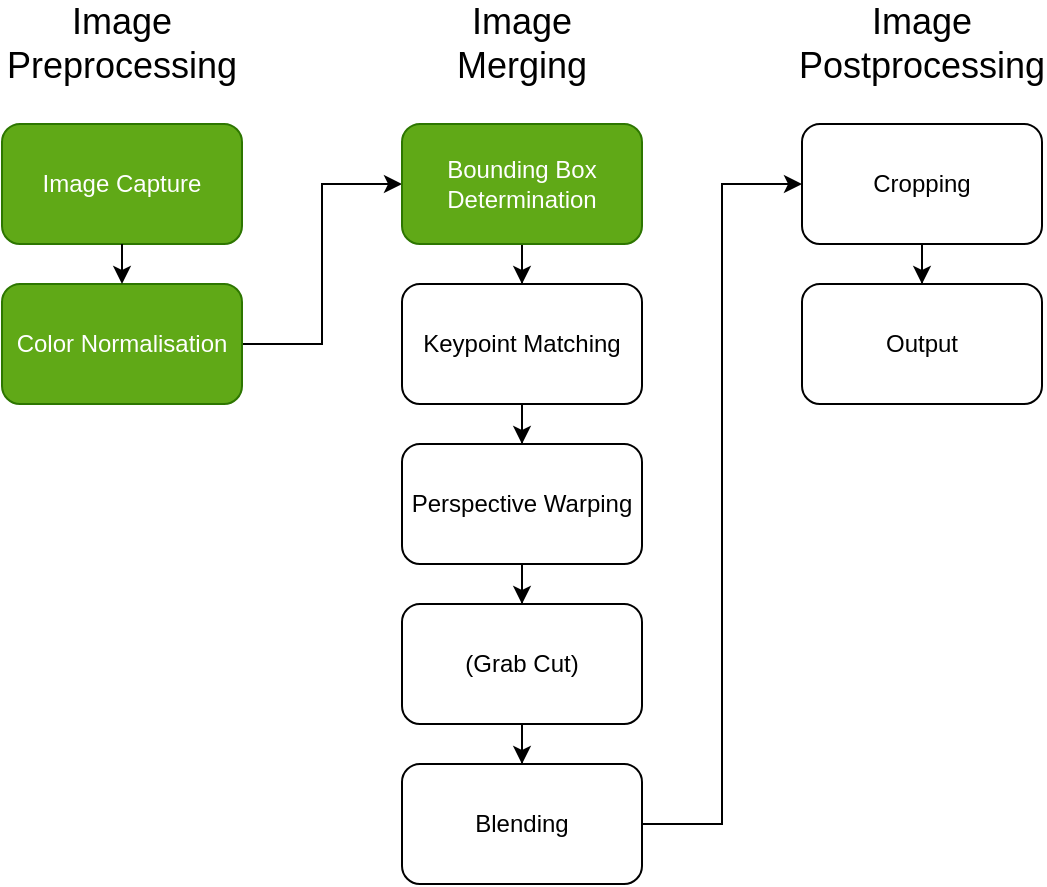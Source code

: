 <mxfile version="13.8.8" type="device"><diagram id="tH2G5QiGqLf6Uz5fBXTw" name="Page-1"><mxGraphModel dx="1422" dy="807" grid="1" gridSize="10" guides="1" tooltips="1" connect="1" arrows="1" fold="1" page="1" pageScale="1" pageWidth="850" pageHeight="1100" math="0" shadow="0"><root><mxCell id="0"/><mxCell id="1" parent="0"/><mxCell id="PG5eraOTFVz7qI-DF2kY-2" value="Image Capture" style="rounded=1;whiteSpace=wrap;html=1;fillColor=#60a917;strokeColor=#2D7600;fontColor=#ffffff;" parent="1" vertex="1"><mxGeometry x="120" y="160" width="120" height="60" as="geometry"/></mxCell><mxCell id="YjP5Z6kiqnh4PZzJoHDd-11" style="edgeStyle=orthogonalEdgeStyle;rounded=0;orthogonalLoop=1;jettySize=auto;html=1;entryX=0;entryY=0.5;entryDx=0;entryDy=0;" edge="1" parent="1" source="YjP5Z6kiqnh4PZzJoHDd-1" target="YjP5Z6kiqnh4PZzJoHDd-3"><mxGeometry relative="1" as="geometry"/></mxCell><mxCell id="YjP5Z6kiqnh4PZzJoHDd-1" value="Color Normalisation" style="rounded=1;whiteSpace=wrap;html=1;fillColor=#60a917;strokeColor=#2D7600;fontColor=#ffffff;" vertex="1" parent="1"><mxGeometry x="120" y="240" width="120" height="60" as="geometry"/></mxCell><mxCell id="YjP5Z6kiqnh4PZzJoHDd-13" style="edgeStyle=orthogonalEdgeStyle;rounded=0;orthogonalLoop=1;jettySize=auto;html=1;" edge="1" parent="1" source="YjP5Z6kiqnh4PZzJoHDd-2" target="YjP5Z6kiqnh4PZzJoHDd-6"><mxGeometry relative="1" as="geometry"/></mxCell><mxCell id="YjP5Z6kiqnh4PZzJoHDd-2" value="Keypoint Matching" style="rounded=1;whiteSpace=wrap;html=1;" vertex="1" parent="1"><mxGeometry x="320" y="240" width="120" height="60" as="geometry"/></mxCell><mxCell id="YjP5Z6kiqnh4PZzJoHDd-12" style="edgeStyle=orthogonalEdgeStyle;rounded=0;orthogonalLoop=1;jettySize=auto;html=1;" edge="1" parent="1" source="YjP5Z6kiqnh4PZzJoHDd-3" target="YjP5Z6kiqnh4PZzJoHDd-2"><mxGeometry relative="1" as="geometry"/></mxCell><mxCell id="YjP5Z6kiqnh4PZzJoHDd-3" value="Bounding Box Determination" style="rounded=1;whiteSpace=wrap;html=1;fillColor=#60a917;strokeColor=#2D7600;fontColor=#ffffff;" vertex="1" parent="1"><mxGeometry x="320" y="160" width="120" height="60" as="geometry"/></mxCell><mxCell id="YjP5Z6kiqnh4PZzJoHDd-16" style="edgeStyle=orthogonalEdgeStyle;rounded=0;orthogonalLoop=1;jettySize=auto;html=1;entryX=0.5;entryY=0;entryDx=0;entryDy=0;" edge="1" parent="1" source="YjP5Z6kiqnh4PZzJoHDd-5" target="YjP5Z6kiqnh4PZzJoHDd-7"><mxGeometry relative="1" as="geometry"/></mxCell><mxCell id="YjP5Z6kiqnh4PZzJoHDd-5" value="(Grab Cut)" style="rounded=1;whiteSpace=wrap;html=1;" vertex="1" parent="1"><mxGeometry x="320" y="400" width="120" height="60" as="geometry"/></mxCell><mxCell id="YjP5Z6kiqnh4PZzJoHDd-14" style="edgeStyle=orthogonalEdgeStyle;rounded=0;orthogonalLoop=1;jettySize=auto;html=1;" edge="1" parent="1" source="YjP5Z6kiqnh4PZzJoHDd-6" target="YjP5Z6kiqnh4PZzJoHDd-5"><mxGeometry relative="1" as="geometry"/></mxCell><mxCell id="YjP5Z6kiqnh4PZzJoHDd-6" value="Perspective Warping" style="rounded=1;whiteSpace=wrap;html=1;" vertex="1" parent="1"><mxGeometry x="320" y="320" width="120" height="60" as="geometry"/></mxCell><mxCell id="YjP5Z6kiqnh4PZzJoHDd-17" style="edgeStyle=orthogonalEdgeStyle;rounded=0;orthogonalLoop=1;jettySize=auto;html=1;entryX=0;entryY=0.5;entryDx=0;entryDy=0;" edge="1" parent="1" source="YjP5Z6kiqnh4PZzJoHDd-7" target="YjP5Z6kiqnh4PZzJoHDd-8"><mxGeometry relative="1" as="geometry"/></mxCell><mxCell id="YjP5Z6kiqnh4PZzJoHDd-7" value="Blending" style="rounded=1;whiteSpace=wrap;html=1;" vertex="1" parent="1"><mxGeometry x="320" y="480" width="120" height="60" as="geometry"/></mxCell><mxCell id="YjP5Z6kiqnh4PZzJoHDd-18" style="edgeStyle=orthogonalEdgeStyle;rounded=0;orthogonalLoop=1;jettySize=auto;html=1;" edge="1" parent="1" source="YjP5Z6kiqnh4PZzJoHDd-8" target="YjP5Z6kiqnh4PZzJoHDd-9"><mxGeometry relative="1" as="geometry"/></mxCell><mxCell id="YjP5Z6kiqnh4PZzJoHDd-8" value="Cropping" style="rounded=1;whiteSpace=wrap;html=1;" vertex="1" parent="1"><mxGeometry x="520" y="160" width="120" height="60" as="geometry"/></mxCell><mxCell id="YjP5Z6kiqnh4PZzJoHDd-9" value="Output" style="rounded=1;whiteSpace=wrap;html=1;" vertex="1" parent="1"><mxGeometry x="520" y="240" width="120" height="60" as="geometry"/></mxCell><mxCell id="YjP5Z6kiqnh4PZzJoHDd-10" value="" style="endArrow=classic;html=1;exitX=0.5;exitY=1;exitDx=0;exitDy=0;" edge="1" parent="1" source="PG5eraOTFVz7qI-DF2kY-2" target="YjP5Z6kiqnh4PZzJoHDd-1"><mxGeometry width="50" height="50" relative="1" as="geometry"><mxPoint x="470" y="440" as="sourcePoint"/><mxPoint x="520" y="390" as="targetPoint"/></mxGeometry></mxCell><mxCell id="YjP5Z6kiqnh4PZzJoHDd-20" value="&lt;font style=&quot;font-size: 18px&quot;&gt;Image Preprocessing&lt;br&gt;&lt;/font&gt;" style="text;html=1;strokeColor=none;fillColor=none;align=center;verticalAlign=middle;whiteSpace=wrap;rounded=0;" vertex="1" parent="1"><mxGeometry x="160" y="110" width="40" height="20" as="geometry"/></mxCell><mxCell id="YjP5Z6kiqnh4PZzJoHDd-21" value="&lt;font style=&quot;font-size: 18px&quot;&gt;Image Merging&lt;br&gt;&lt;/font&gt;" style="text;html=1;strokeColor=none;fillColor=none;align=center;verticalAlign=middle;whiteSpace=wrap;rounded=0;" vertex="1" parent="1"><mxGeometry x="360" y="110" width="40" height="20" as="geometry"/></mxCell><mxCell id="YjP5Z6kiqnh4PZzJoHDd-24" value="&lt;font style=&quot;font-size: 18px&quot;&gt;Image Postprocessing&lt;br&gt;&lt;/font&gt;" style="text;html=1;strokeColor=none;fillColor=none;align=center;verticalAlign=middle;whiteSpace=wrap;rounded=0;" vertex="1" parent="1"><mxGeometry x="560" y="110" width="40" height="20" as="geometry"/></mxCell></root></mxGraphModel></diagram></mxfile>